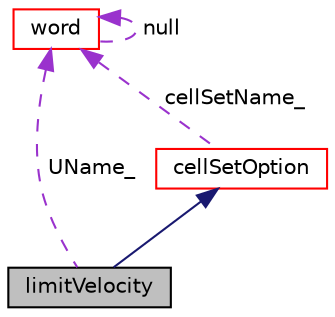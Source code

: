 digraph "limitVelocity"
{
  bgcolor="transparent";
  edge [fontname="Helvetica",fontsize="10",labelfontname="Helvetica",labelfontsize="10"];
  node [fontname="Helvetica",fontsize="10",shape=record];
  Node3 [label="limitVelocity",height=0.2,width=0.4,color="black", fillcolor="grey75", style="filled", fontcolor="black"];
  Node4 -> Node3 [dir="back",color="midnightblue",fontsize="10",style="solid",fontname="Helvetica"];
  Node4 [label="cellSetOption",height=0.2,width=0.4,color="red",URL="$a24553.html",tooltip="Cell-set options abtract base class. Provides a base set of controls, e.g.: "];
  Node19 -> Node4 [dir="back",color="darkorchid3",fontsize="10",style="dashed",label=" cellSetName_" ,fontname="Helvetica"];
  Node19 [label="word",height=0.2,width=0.4,color="red",URL="$a29565.html",tooltip="A class for handling words, derived from string. "];
  Node19 -> Node19 [dir="back",color="darkorchid3",fontsize="10",style="dashed",label=" null" ,fontname="Helvetica"];
  Node19 -> Node3 [dir="back",color="darkorchid3",fontsize="10",style="dashed",label=" UName_" ,fontname="Helvetica"];
}
